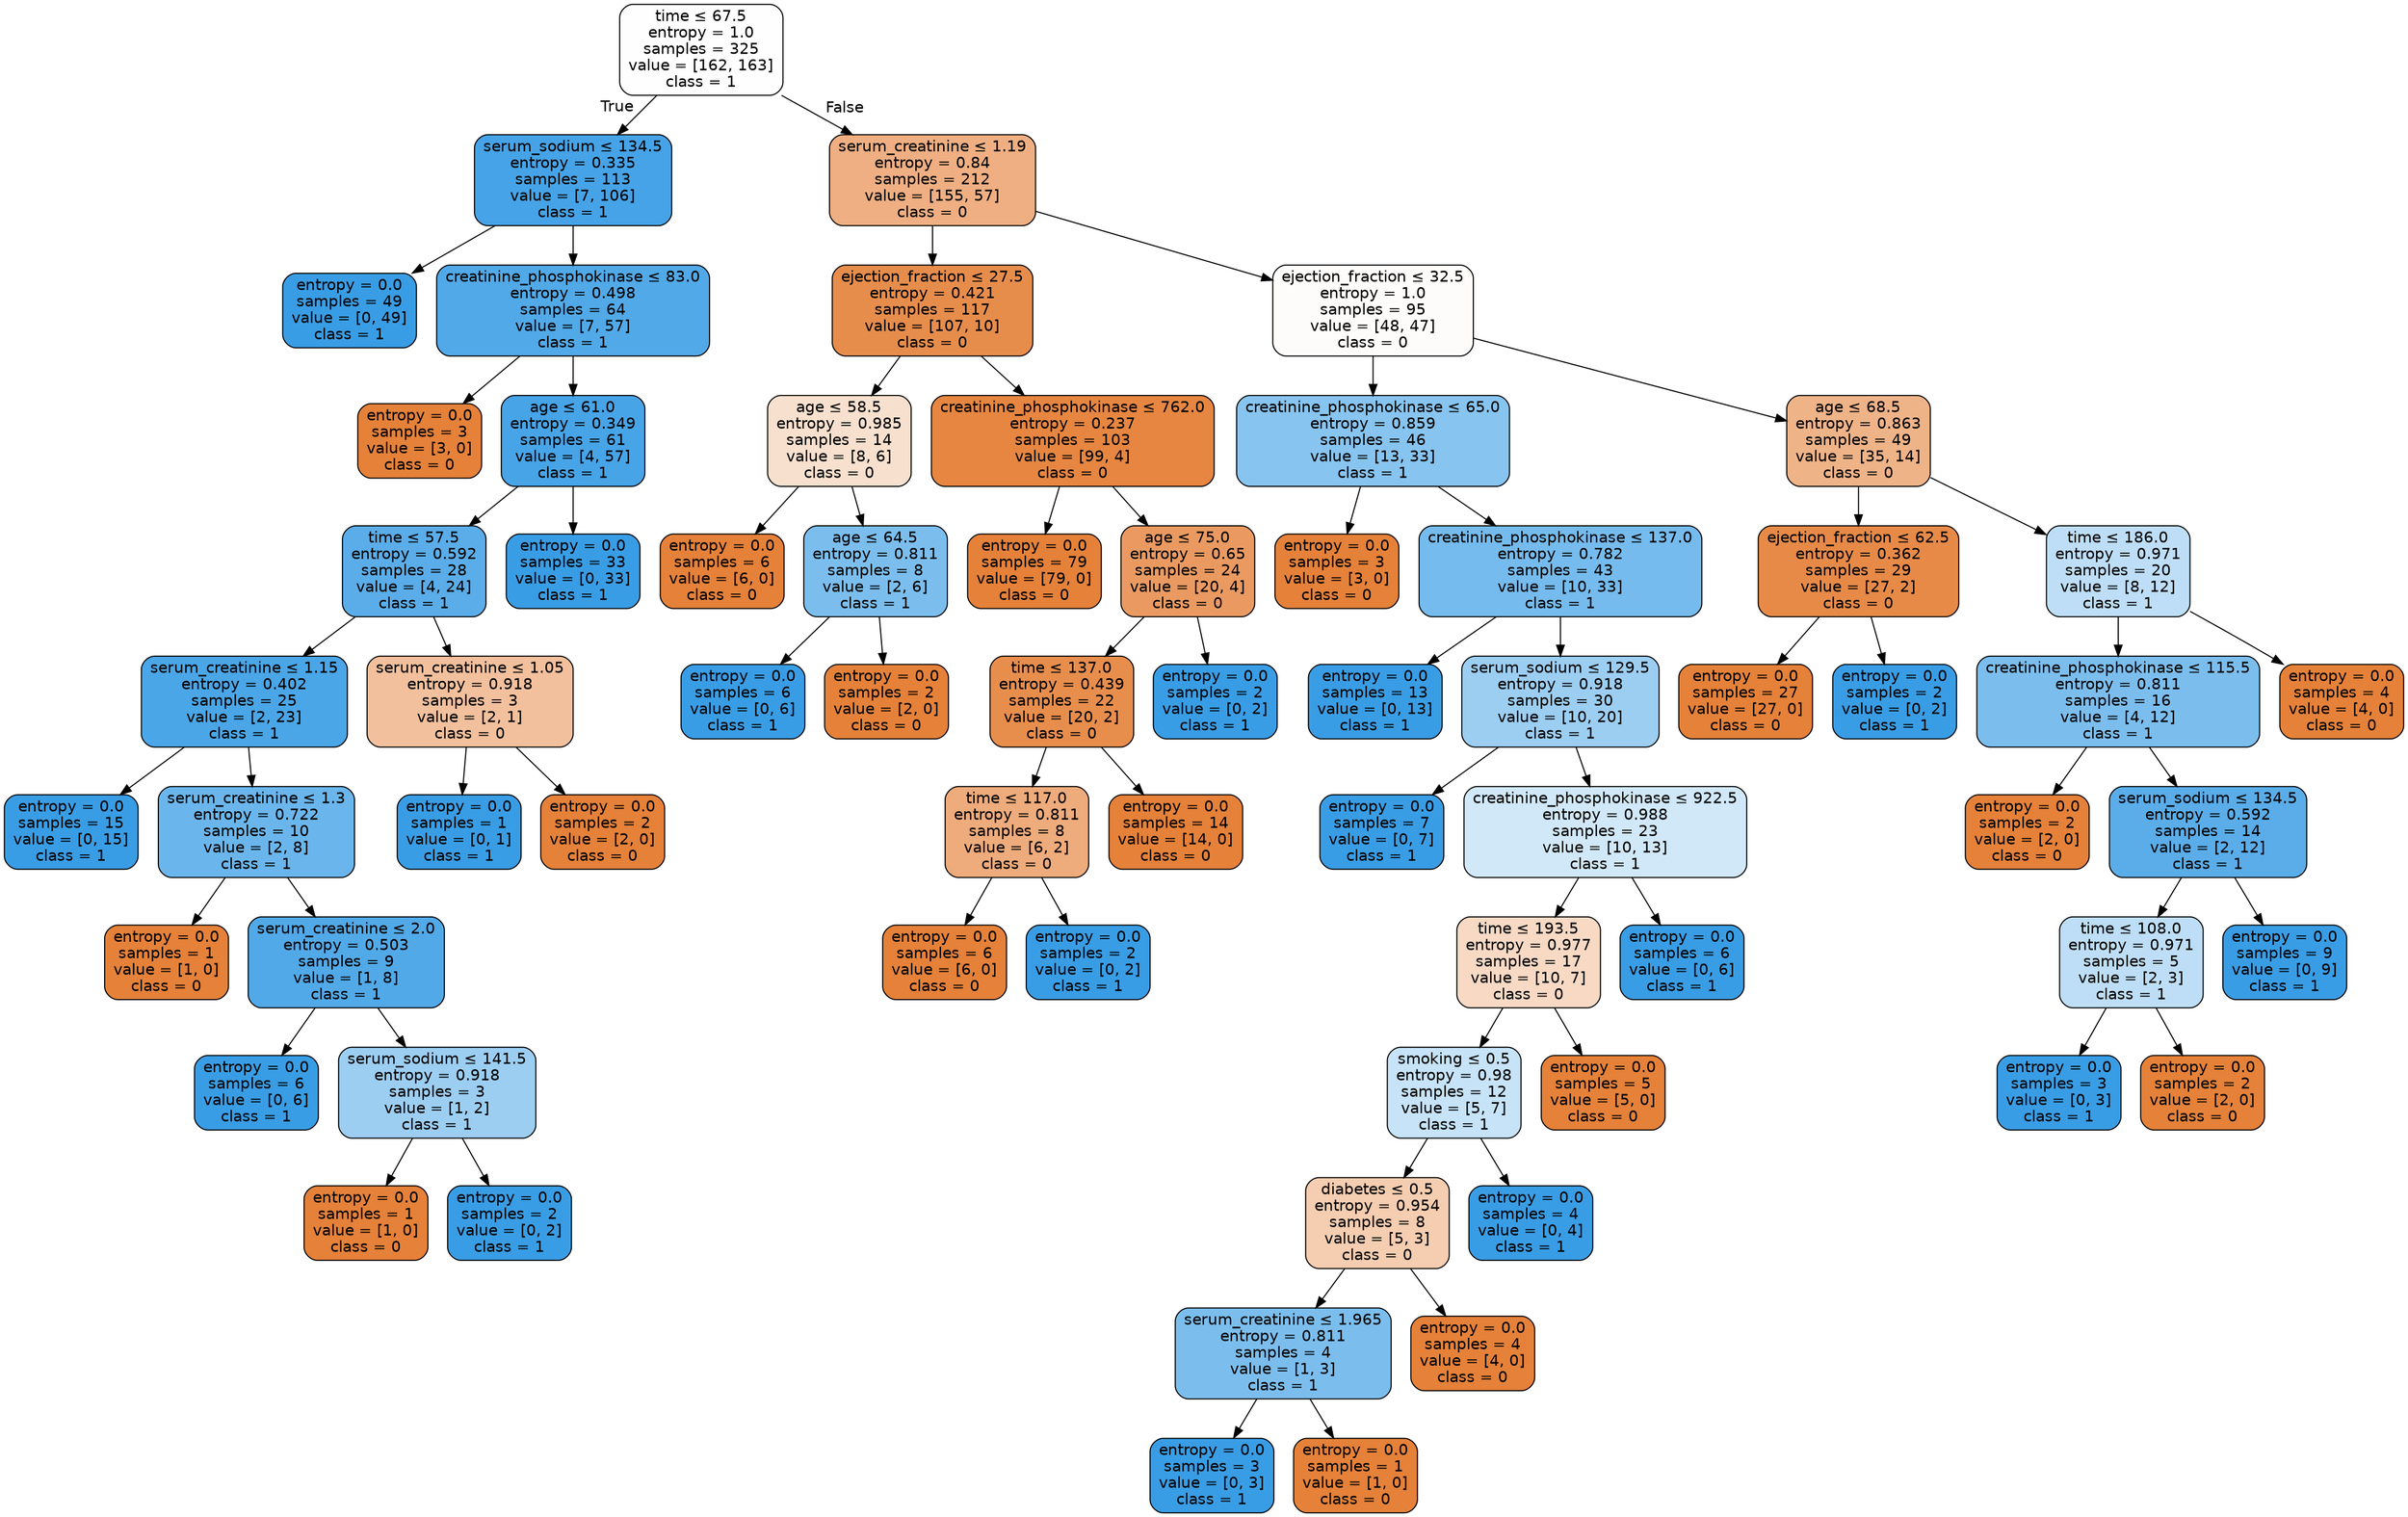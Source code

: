digraph Tree {
node [shape=box, style="filled, rounded", color="black", fontname=helvetica] ;
edge [fontname=helvetica] ;
0 [label=<time &le; 67.5<br/>entropy = 1.0<br/>samples = 325<br/>value = [162, 163]<br/>class = 1>, fillcolor="#fefeff"] ;
1 [label=<serum_sodium &le; 134.5<br/>entropy = 0.335<br/>samples = 113<br/>value = [7, 106]<br/>class = 1>, fillcolor="#46a3e7"] ;
0 -> 1 [labeldistance=2.5, labelangle=45, headlabel="True"] ;
2 [label=<entropy = 0.0<br/>samples = 49<br/>value = [0, 49]<br/>class = 1>, fillcolor="#399de5"] ;
1 -> 2 ;
3 [label=<creatinine_phosphokinase &le; 83.0<br/>entropy = 0.498<br/>samples = 64<br/>value = [7, 57]<br/>class = 1>, fillcolor="#51a9e8"] ;
1 -> 3 ;
4 [label=<entropy = 0.0<br/>samples = 3<br/>value = [3, 0]<br/>class = 0>, fillcolor="#e58139"] ;
3 -> 4 ;
5 [label=<age &le; 61.0<br/>entropy = 0.349<br/>samples = 61<br/>value = [4, 57]<br/>class = 1>, fillcolor="#47a4e7"] ;
3 -> 5 ;
6 [label=<time &le; 57.5<br/>entropy = 0.592<br/>samples = 28<br/>value = [4, 24]<br/>class = 1>, fillcolor="#5aade9"] ;
5 -> 6 ;
7 [label=<serum_creatinine &le; 1.15<br/>entropy = 0.402<br/>samples = 25<br/>value = [2, 23]<br/>class = 1>, fillcolor="#4aa6e7"] ;
6 -> 7 ;
8 [label=<entropy = 0.0<br/>samples = 15<br/>value = [0, 15]<br/>class = 1>, fillcolor="#399de5"] ;
7 -> 8 ;
9 [label=<serum_creatinine &le; 1.3<br/>entropy = 0.722<br/>samples = 10<br/>value = [2, 8]<br/>class = 1>, fillcolor="#6ab6ec"] ;
7 -> 9 ;
10 [label=<entropy = 0.0<br/>samples = 1<br/>value = [1, 0]<br/>class = 0>, fillcolor="#e58139"] ;
9 -> 10 ;
11 [label=<serum_creatinine &le; 2.0<br/>entropy = 0.503<br/>samples = 9<br/>value = [1, 8]<br/>class = 1>, fillcolor="#52a9e8"] ;
9 -> 11 ;
12 [label=<entropy = 0.0<br/>samples = 6<br/>value = [0, 6]<br/>class = 1>, fillcolor="#399de5"] ;
11 -> 12 ;
13 [label=<serum_sodium &le; 141.5<br/>entropy = 0.918<br/>samples = 3<br/>value = [1, 2]<br/>class = 1>, fillcolor="#9ccef2"] ;
11 -> 13 ;
14 [label=<entropy = 0.0<br/>samples = 1<br/>value = [1, 0]<br/>class = 0>, fillcolor="#e58139"] ;
13 -> 14 ;
15 [label=<entropy = 0.0<br/>samples = 2<br/>value = [0, 2]<br/>class = 1>, fillcolor="#399de5"] ;
13 -> 15 ;
16 [label=<serum_creatinine &le; 1.05<br/>entropy = 0.918<br/>samples = 3<br/>value = [2, 1]<br/>class = 0>, fillcolor="#f2c09c"] ;
6 -> 16 ;
17 [label=<entropy = 0.0<br/>samples = 1<br/>value = [0, 1]<br/>class = 1>, fillcolor="#399de5"] ;
16 -> 17 ;
18 [label=<entropy = 0.0<br/>samples = 2<br/>value = [2, 0]<br/>class = 0>, fillcolor="#e58139"] ;
16 -> 18 ;
19 [label=<entropy = 0.0<br/>samples = 33<br/>value = [0, 33]<br/>class = 1>, fillcolor="#399de5"] ;
5 -> 19 ;
20 [label=<serum_creatinine &le; 1.19<br/>entropy = 0.84<br/>samples = 212<br/>value = [155, 57]<br/>class = 0>, fillcolor="#efaf82"] ;
0 -> 20 [labeldistance=2.5, labelangle=-45, headlabel="False"] ;
21 [label=<ejection_fraction &le; 27.5<br/>entropy = 0.421<br/>samples = 117<br/>value = [107, 10]<br/>class = 0>, fillcolor="#e78d4c"] ;
20 -> 21 ;
22 [label=<age &le; 58.5<br/>entropy = 0.985<br/>samples = 14<br/>value = [8, 6]<br/>class = 0>, fillcolor="#f8e0ce"] ;
21 -> 22 ;
23 [label=<entropy = 0.0<br/>samples = 6<br/>value = [6, 0]<br/>class = 0>, fillcolor="#e58139"] ;
22 -> 23 ;
24 [label=<age &le; 64.5<br/>entropy = 0.811<br/>samples = 8<br/>value = [2, 6]<br/>class = 1>, fillcolor="#7bbeee"] ;
22 -> 24 ;
25 [label=<entropy = 0.0<br/>samples = 6<br/>value = [0, 6]<br/>class = 1>, fillcolor="#399de5"] ;
24 -> 25 ;
26 [label=<entropy = 0.0<br/>samples = 2<br/>value = [2, 0]<br/>class = 0>, fillcolor="#e58139"] ;
24 -> 26 ;
27 [label=<creatinine_phosphokinase &le; 762.0<br/>entropy = 0.237<br/>samples = 103<br/>value = [99, 4]<br/>class = 0>, fillcolor="#e68641"] ;
21 -> 27 ;
28 [label=<entropy = 0.0<br/>samples = 79<br/>value = [79, 0]<br/>class = 0>, fillcolor="#e58139"] ;
27 -> 28 ;
29 [label=<age &le; 75.0<br/>entropy = 0.65<br/>samples = 24<br/>value = [20, 4]<br/>class = 0>, fillcolor="#ea9a61"] ;
27 -> 29 ;
30 [label=<time &le; 137.0<br/>entropy = 0.439<br/>samples = 22<br/>value = [20, 2]<br/>class = 0>, fillcolor="#e88e4d"] ;
29 -> 30 ;
31 [label=<time &le; 117.0<br/>entropy = 0.811<br/>samples = 8<br/>value = [6, 2]<br/>class = 0>, fillcolor="#eeab7b"] ;
30 -> 31 ;
32 [label=<entropy = 0.0<br/>samples = 6<br/>value = [6, 0]<br/>class = 0>, fillcolor="#e58139"] ;
31 -> 32 ;
33 [label=<entropy = 0.0<br/>samples = 2<br/>value = [0, 2]<br/>class = 1>, fillcolor="#399de5"] ;
31 -> 33 ;
34 [label=<entropy = 0.0<br/>samples = 14<br/>value = [14, 0]<br/>class = 0>, fillcolor="#e58139"] ;
30 -> 34 ;
35 [label=<entropy = 0.0<br/>samples = 2<br/>value = [0, 2]<br/>class = 1>, fillcolor="#399de5"] ;
29 -> 35 ;
36 [label=<ejection_fraction &le; 32.5<br/>entropy = 1.0<br/>samples = 95<br/>value = [48, 47]<br/>class = 0>, fillcolor="#fefcfb"] ;
20 -> 36 ;
37 [label=<creatinine_phosphokinase &le; 65.0<br/>entropy = 0.859<br/>samples = 46<br/>value = [13, 33]<br/>class = 1>, fillcolor="#87c4ef"] ;
36 -> 37 ;
38 [label=<entropy = 0.0<br/>samples = 3<br/>value = [3, 0]<br/>class = 0>, fillcolor="#e58139"] ;
37 -> 38 ;
39 [label=<creatinine_phosphokinase &le; 137.0<br/>entropy = 0.782<br/>samples = 43<br/>value = [10, 33]<br/>class = 1>, fillcolor="#75bbed"] ;
37 -> 39 ;
40 [label=<entropy = 0.0<br/>samples = 13<br/>value = [0, 13]<br/>class = 1>, fillcolor="#399de5"] ;
39 -> 40 ;
41 [label=<serum_sodium &le; 129.5<br/>entropy = 0.918<br/>samples = 30<br/>value = [10, 20]<br/>class = 1>, fillcolor="#9ccef2"] ;
39 -> 41 ;
42 [label=<entropy = 0.0<br/>samples = 7<br/>value = [0, 7]<br/>class = 1>, fillcolor="#399de5"] ;
41 -> 42 ;
43 [label=<creatinine_phosphokinase &le; 922.5<br/>entropy = 0.988<br/>samples = 23<br/>value = [10, 13]<br/>class = 1>, fillcolor="#d1e8f9"] ;
41 -> 43 ;
44 [label=<time &le; 193.5<br/>entropy = 0.977<br/>samples = 17<br/>value = [10, 7]<br/>class = 0>, fillcolor="#f7d9c4"] ;
43 -> 44 ;
45 [label=<smoking &le; 0.5<br/>entropy = 0.98<br/>samples = 12<br/>value = [5, 7]<br/>class = 1>, fillcolor="#c6e3f8"] ;
44 -> 45 ;
46 [label=<diabetes &le; 0.5<br/>entropy = 0.954<br/>samples = 8<br/>value = [5, 3]<br/>class = 0>, fillcolor="#f5cdb0"] ;
45 -> 46 ;
47 [label=<serum_creatinine &le; 1.965<br/>entropy = 0.811<br/>samples = 4<br/>value = [1, 3]<br/>class = 1>, fillcolor="#7bbeee"] ;
46 -> 47 ;
48 [label=<entropy = 0.0<br/>samples = 3<br/>value = [0, 3]<br/>class = 1>, fillcolor="#399de5"] ;
47 -> 48 ;
49 [label=<entropy = 0.0<br/>samples = 1<br/>value = [1, 0]<br/>class = 0>, fillcolor="#e58139"] ;
47 -> 49 ;
50 [label=<entropy = 0.0<br/>samples = 4<br/>value = [4, 0]<br/>class = 0>, fillcolor="#e58139"] ;
46 -> 50 ;
51 [label=<entropy = 0.0<br/>samples = 4<br/>value = [0, 4]<br/>class = 1>, fillcolor="#399de5"] ;
45 -> 51 ;
52 [label=<entropy = 0.0<br/>samples = 5<br/>value = [5, 0]<br/>class = 0>, fillcolor="#e58139"] ;
44 -> 52 ;
53 [label=<entropy = 0.0<br/>samples = 6<br/>value = [0, 6]<br/>class = 1>, fillcolor="#399de5"] ;
43 -> 53 ;
54 [label=<age &le; 68.5<br/>entropy = 0.863<br/>samples = 49<br/>value = [35, 14]<br/>class = 0>, fillcolor="#efb388"] ;
36 -> 54 ;
55 [label=<ejection_fraction &le; 62.5<br/>entropy = 0.362<br/>samples = 29<br/>value = [27, 2]<br/>class = 0>, fillcolor="#e78a48"] ;
54 -> 55 ;
56 [label=<entropy = 0.0<br/>samples = 27<br/>value = [27, 0]<br/>class = 0>, fillcolor="#e58139"] ;
55 -> 56 ;
57 [label=<entropy = 0.0<br/>samples = 2<br/>value = [0, 2]<br/>class = 1>, fillcolor="#399de5"] ;
55 -> 57 ;
58 [label=<time &le; 186.0<br/>entropy = 0.971<br/>samples = 20<br/>value = [8, 12]<br/>class = 1>, fillcolor="#bddef6"] ;
54 -> 58 ;
59 [label=<creatinine_phosphokinase &le; 115.5<br/>entropy = 0.811<br/>samples = 16<br/>value = [4, 12]<br/>class = 1>, fillcolor="#7bbeee"] ;
58 -> 59 ;
60 [label=<entropy = 0.0<br/>samples = 2<br/>value = [2, 0]<br/>class = 0>, fillcolor="#e58139"] ;
59 -> 60 ;
61 [label=<serum_sodium &le; 134.5<br/>entropy = 0.592<br/>samples = 14<br/>value = [2, 12]<br/>class = 1>, fillcolor="#5aade9"] ;
59 -> 61 ;
62 [label=<time &le; 108.0<br/>entropy = 0.971<br/>samples = 5<br/>value = [2, 3]<br/>class = 1>, fillcolor="#bddef6"] ;
61 -> 62 ;
63 [label=<entropy = 0.0<br/>samples = 3<br/>value = [0, 3]<br/>class = 1>, fillcolor="#399de5"] ;
62 -> 63 ;
64 [label=<entropy = 0.0<br/>samples = 2<br/>value = [2, 0]<br/>class = 0>, fillcolor="#e58139"] ;
62 -> 64 ;
65 [label=<entropy = 0.0<br/>samples = 9<br/>value = [0, 9]<br/>class = 1>, fillcolor="#399de5"] ;
61 -> 65 ;
66 [label=<entropy = 0.0<br/>samples = 4<br/>value = [4, 0]<br/>class = 0>, fillcolor="#e58139"] ;
58 -> 66 ;
}